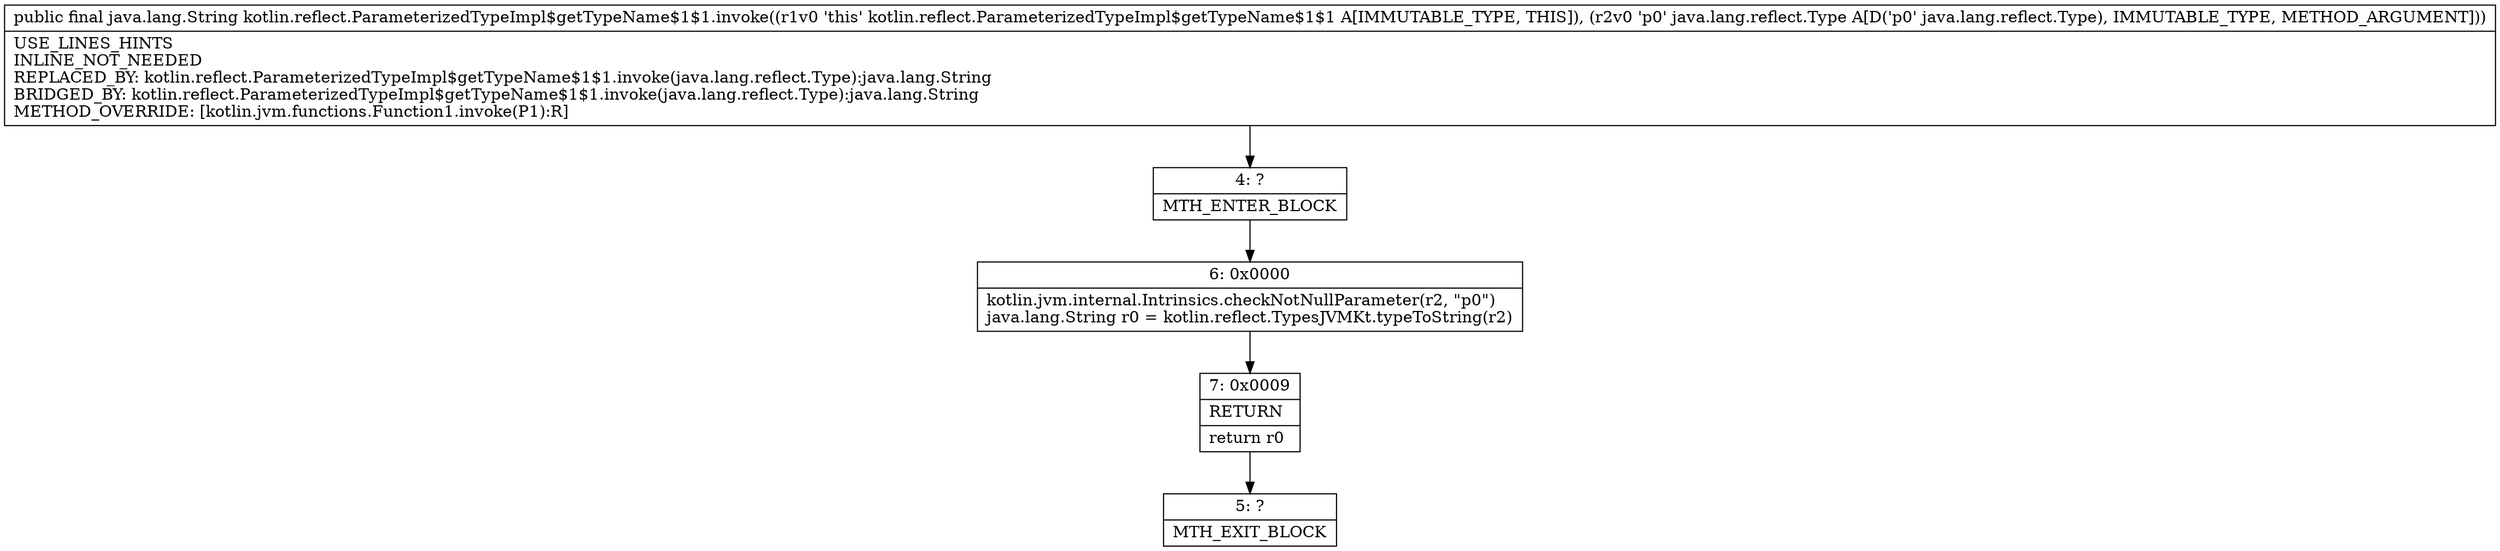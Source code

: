 digraph "CFG forkotlin.reflect.ParameterizedTypeImpl$getTypeName$1$1.invoke(Ljava\/lang\/reflect\/Type;)Ljava\/lang\/String;" {
Node_4 [shape=record,label="{4\:\ ?|MTH_ENTER_BLOCK\l}"];
Node_6 [shape=record,label="{6\:\ 0x0000|kotlin.jvm.internal.Intrinsics.checkNotNullParameter(r2, \"p0\")\ljava.lang.String r0 = kotlin.reflect.TypesJVMKt.typeToString(r2)\l}"];
Node_7 [shape=record,label="{7\:\ 0x0009|RETURN\l|return r0\l}"];
Node_5 [shape=record,label="{5\:\ ?|MTH_EXIT_BLOCK\l}"];
MethodNode[shape=record,label="{public final java.lang.String kotlin.reflect.ParameterizedTypeImpl$getTypeName$1$1.invoke((r1v0 'this' kotlin.reflect.ParameterizedTypeImpl$getTypeName$1$1 A[IMMUTABLE_TYPE, THIS]), (r2v0 'p0' java.lang.reflect.Type A[D('p0' java.lang.reflect.Type), IMMUTABLE_TYPE, METHOD_ARGUMENT]))  | USE_LINES_HINTS\lINLINE_NOT_NEEDED\lREPLACED_BY: kotlin.reflect.ParameterizedTypeImpl$getTypeName$1$1.invoke(java.lang.reflect.Type):java.lang.String\lBRIDGED_BY: kotlin.reflect.ParameterizedTypeImpl$getTypeName$1$1.invoke(java.lang.reflect.Type):java.lang.String\lMETHOD_OVERRIDE: [kotlin.jvm.functions.Function1.invoke(P1):R]\l}"];
MethodNode -> Node_4;Node_4 -> Node_6;
Node_6 -> Node_7;
Node_7 -> Node_5;
}

